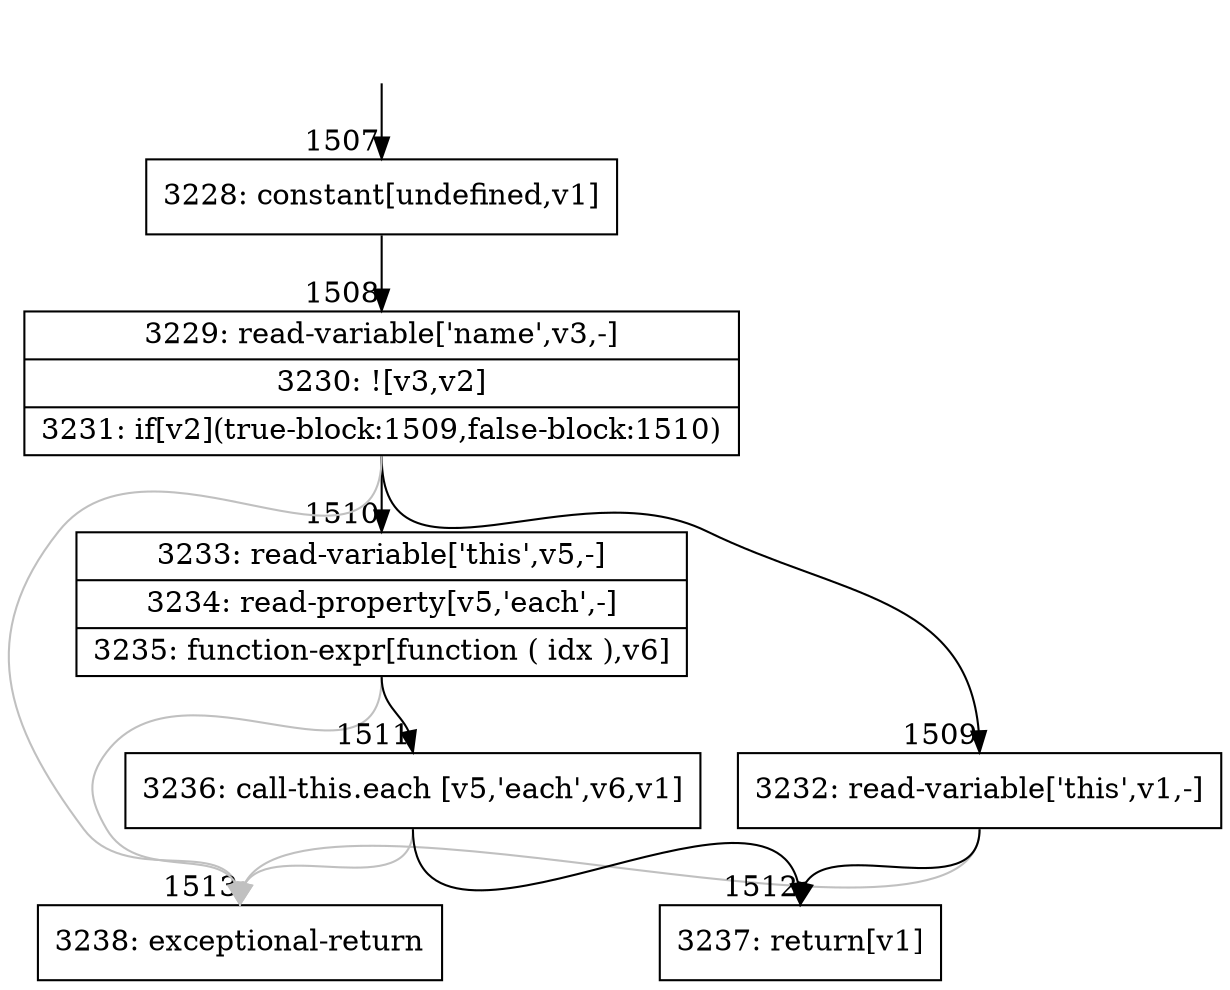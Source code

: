 digraph {
rankdir="TD"
BB_entry140[shape=none,label=""];
BB_entry140 -> BB1507 [tailport=s, headport=n, headlabel="    1507"]
BB1507 [shape=record label="{3228: constant[undefined,v1]}" ] 
BB1507 -> BB1508 [tailport=s, headport=n, headlabel="      1508"]
BB1508 [shape=record label="{3229: read-variable['name',v3,-]|3230: ![v3,v2]|3231: if[v2](true-block:1509,false-block:1510)}" ] 
BB1508 -> BB1509 [tailport=s, headport=n, headlabel="      1509"]
BB1508 -> BB1510 [tailport=s, headport=n, headlabel="      1510"]
BB1508 -> BB1513 [tailport=s, headport=n, color=gray, headlabel="      1513"]
BB1509 [shape=record label="{3232: read-variable['this',v1,-]}" ] 
BB1509 -> BB1512 [tailport=s, headport=n, headlabel="      1512"]
BB1509 -> BB1513 [tailport=s, headport=n, color=gray]
BB1510 [shape=record label="{3233: read-variable['this',v5,-]|3234: read-property[v5,'each',-]|3235: function-expr[function ( idx ),v6]}" ] 
BB1510 -> BB1511 [tailport=s, headport=n, headlabel="      1511"]
BB1510 -> BB1513 [tailport=s, headport=n, color=gray]
BB1511 [shape=record label="{3236: call-this.each [v5,'each',v6,v1]}" ] 
BB1511 -> BB1512 [tailport=s, headport=n]
BB1511 -> BB1513 [tailport=s, headport=n, color=gray]
BB1512 [shape=record label="{3237: return[v1]}" ] 
BB1513 [shape=record label="{3238: exceptional-return}" ] 
//#$~ 742
}
